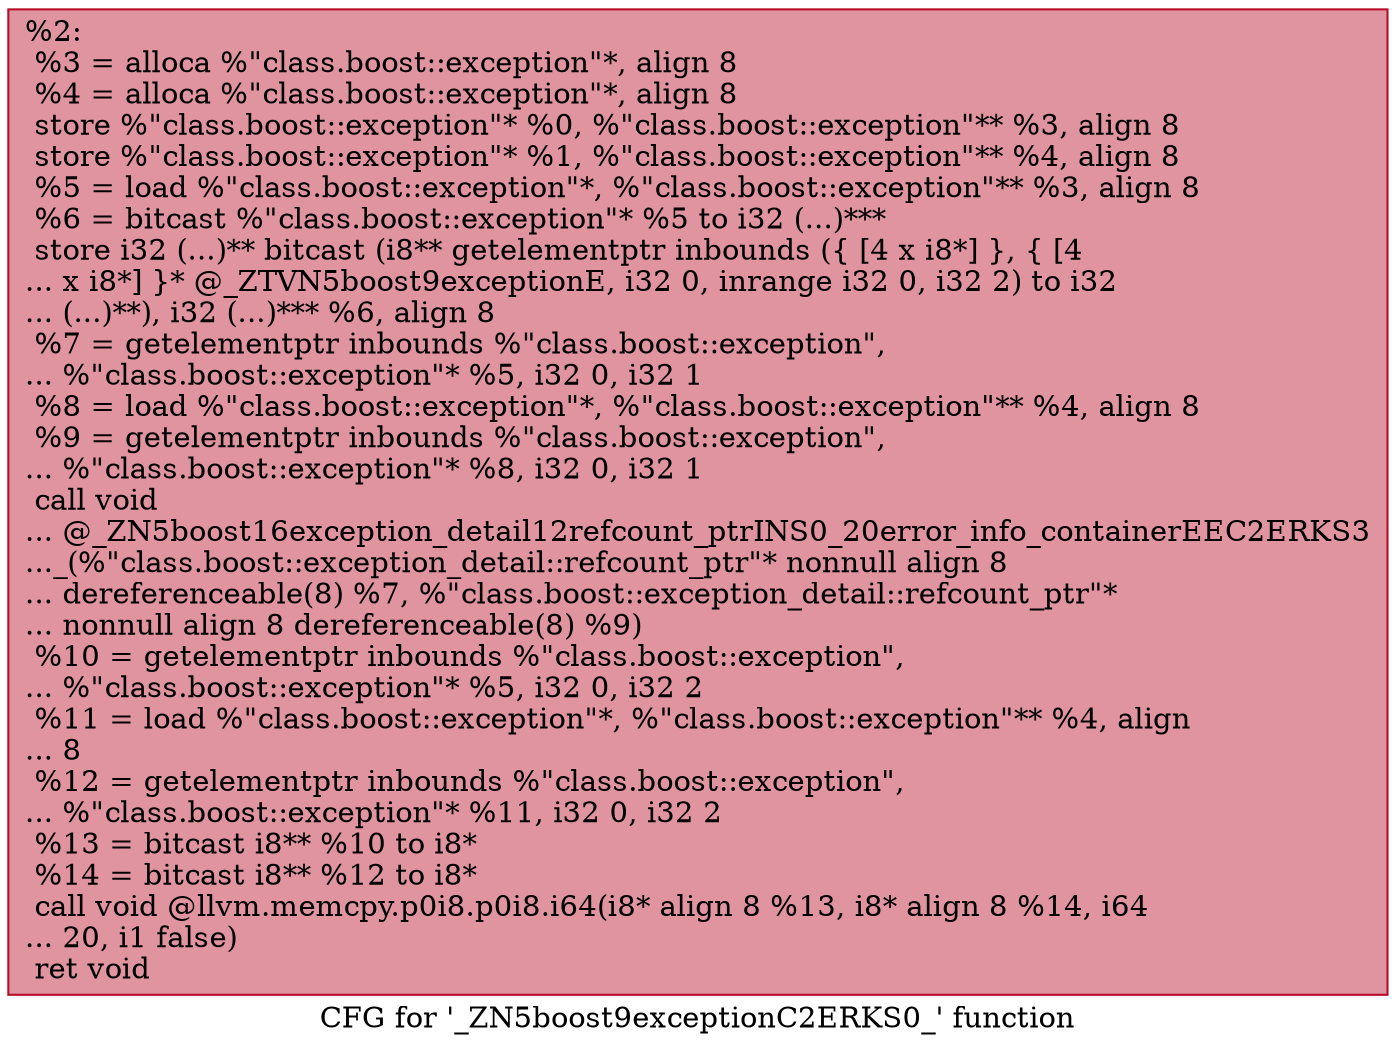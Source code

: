 digraph "CFG for '_ZN5boost9exceptionC2ERKS0_' function" {
	label="CFG for '_ZN5boost9exceptionC2ERKS0_' function";

	Node0x55aa9bb975a0 [shape=record,color="#b70d28ff", style=filled, fillcolor="#b70d2870",label="{%2:\l  %3 = alloca %\"class.boost::exception\"*, align 8\l  %4 = alloca %\"class.boost::exception\"*, align 8\l  store %\"class.boost::exception\"* %0, %\"class.boost::exception\"** %3, align 8\l  store %\"class.boost::exception\"* %1, %\"class.boost::exception\"** %4, align 8\l  %5 = load %\"class.boost::exception\"*, %\"class.boost::exception\"** %3, align 8\l  %6 = bitcast %\"class.boost::exception\"* %5 to i32 (...)***\l  store i32 (...)** bitcast (i8** getelementptr inbounds (\{ [4 x i8*] \}, \{ [4\l... x i8*] \}* @_ZTVN5boost9exceptionE, i32 0, inrange i32 0, i32 2) to i32\l... (...)**), i32 (...)*** %6, align 8\l  %7 = getelementptr inbounds %\"class.boost::exception\",\l... %\"class.boost::exception\"* %5, i32 0, i32 1\l  %8 = load %\"class.boost::exception\"*, %\"class.boost::exception\"** %4, align 8\l  %9 = getelementptr inbounds %\"class.boost::exception\",\l... %\"class.boost::exception\"* %8, i32 0, i32 1\l  call void\l... @_ZN5boost16exception_detail12refcount_ptrINS0_20error_info_containerEEC2ERKS3\l..._(%\"class.boost::exception_detail::refcount_ptr\"* nonnull align 8\l... dereferenceable(8) %7, %\"class.boost::exception_detail::refcount_ptr\"*\l... nonnull align 8 dereferenceable(8) %9)\l  %10 = getelementptr inbounds %\"class.boost::exception\",\l... %\"class.boost::exception\"* %5, i32 0, i32 2\l  %11 = load %\"class.boost::exception\"*, %\"class.boost::exception\"** %4, align\l... 8\l  %12 = getelementptr inbounds %\"class.boost::exception\",\l... %\"class.boost::exception\"* %11, i32 0, i32 2\l  %13 = bitcast i8** %10 to i8*\l  %14 = bitcast i8** %12 to i8*\l  call void @llvm.memcpy.p0i8.p0i8.i64(i8* align 8 %13, i8* align 8 %14, i64\l... 20, i1 false)\l  ret void\l}"];
}
